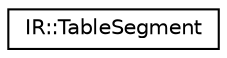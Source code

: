 digraph "Graphical Class Hierarchy"
{
  edge [fontname="Helvetica",fontsize="10",labelfontname="Helvetica",labelfontsize="10"];
  node [fontname="Helvetica",fontsize="10",shape=record];
  rankdir="LR";
  Node0 [label="IR::TableSegment",height=0.2,width=0.4,color="black", fillcolor="white", style="filled",URL="$struct_i_r_1_1_table_segment.html"];
}
